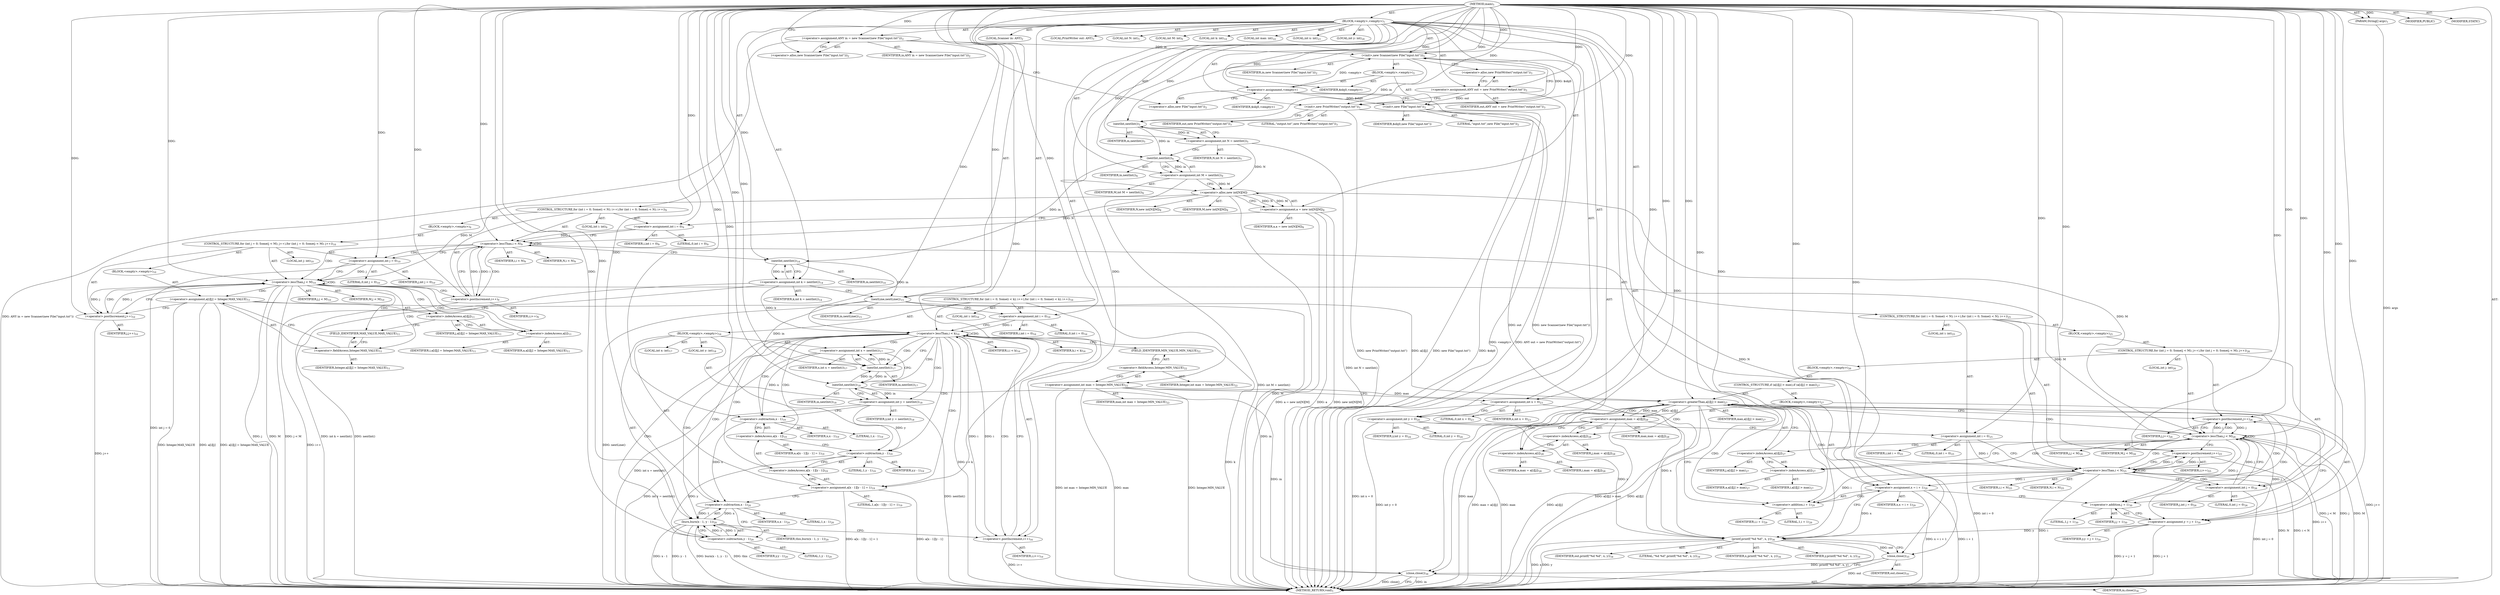 digraph "main" {  
"21" [label = <(METHOD,main)<SUB>1</SUB>> ]
"22" [label = <(PARAM,String[] args)<SUB>1</SUB>> ]
"23" [label = <(BLOCK,&lt;empty&gt;,&lt;empty&gt;)<SUB>1</SUB>> ]
"4" [label = <(LOCAL,Scanner in: ANY)<SUB>2</SUB>> ]
"24" [label = <(&lt;operator&gt;.assignment,ANY in = new Scanner(new File(&quot;input.txt&quot;)))<SUB>2</SUB>> ]
"25" [label = <(IDENTIFIER,in,ANY in = new Scanner(new File(&quot;input.txt&quot;)))<SUB>2</SUB>> ]
"26" [label = <(&lt;operator&gt;.alloc,new Scanner(new File(&quot;input.txt&quot;)))<SUB>2</SUB>> ]
"27" [label = <(&lt;init&gt;,new Scanner(new File(&quot;input.txt&quot;)))<SUB>2</SUB>> ]
"3" [label = <(IDENTIFIER,in,new Scanner(new File(&quot;input.txt&quot;)))<SUB>2</SUB>> ]
"28" [label = <(BLOCK,&lt;empty&gt;,&lt;empty&gt;)<SUB>2</SUB>> ]
"29" [label = <(&lt;operator&gt;.assignment,&lt;empty&gt;)> ]
"30" [label = <(IDENTIFIER,$obj0,&lt;empty&gt;)> ]
"31" [label = <(&lt;operator&gt;.alloc,new File(&quot;input.txt&quot;))<SUB>2</SUB>> ]
"32" [label = <(&lt;init&gt;,new File(&quot;input.txt&quot;))<SUB>2</SUB>> ]
"33" [label = <(IDENTIFIER,$obj0,new File(&quot;input.txt&quot;))> ]
"34" [label = <(LITERAL,&quot;input.txt&quot;,new File(&quot;input.txt&quot;))<SUB>2</SUB>> ]
"35" [label = <(IDENTIFIER,$obj0,&lt;empty&gt;)> ]
"6" [label = <(LOCAL,PrintWriter out: ANY)<SUB>3</SUB>> ]
"36" [label = <(&lt;operator&gt;.assignment,ANY out = new PrintWriter(&quot;output.txt&quot;))<SUB>3</SUB>> ]
"37" [label = <(IDENTIFIER,out,ANY out = new PrintWriter(&quot;output.txt&quot;))<SUB>3</SUB>> ]
"38" [label = <(&lt;operator&gt;.alloc,new PrintWriter(&quot;output.txt&quot;))<SUB>3</SUB>> ]
"39" [label = <(&lt;init&gt;,new PrintWriter(&quot;output.txt&quot;))<SUB>3</SUB>> ]
"5" [label = <(IDENTIFIER,out,new PrintWriter(&quot;output.txt&quot;))<SUB>3</SUB>> ]
"40" [label = <(LITERAL,&quot;output.txt&quot;,new PrintWriter(&quot;output.txt&quot;))<SUB>3</SUB>> ]
"41" [label = <(LOCAL,int N: int)<SUB>5</SUB>> ]
"42" [label = <(&lt;operator&gt;.assignment,int N = nextInt())<SUB>5</SUB>> ]
"43" [label = <(IDENTIFIER,N,int N = nextInt())<SUB>5</SUB>> ]
"44" [label = <(nextInt,nextInt())<SUB>5</SUB>> ]
"45" [label = <(IDENTIFIER,in,nextInt())<SUB>5</SUB>> ]
"46" [label = <(LOCAL,int M: int)<SUB>6</SUB>> ]
"47" [label = <(&lt;operator&gt;.assignment,int M = nextInt())<SUB>6</SUB>> ]
"48" [label = <(IDENTIFIER,M,int M = nextInt())<SUB>6</SUB>> ]
"49" [label = <(nextInt,nextInt())<SUB>6</SUB>> ]
"50" [label = <(IDENTIFIER,in,nextInt())<SUB>6</SUB>> ]
"51" [label = <(&lt;operator&gt;.assignment,a = new int[N][M])<SUB>8</SUB>> ]
"52" [label = <(IDENTIFIER,a,a = new int[N][M])<SUB>8</SUB>> ]
"53" [label = <(&lt;operator&gt;.alloc,new int[N][M])> ]
"54" [label = <(IDENTIFIER,N,new int[N][M])<SUB>8</SUB>> ]
"55" [label = <(IDENTIFIER,M,new int[N][M])<SUB>8</SUB>> ]
"56" [label = <(CONTROL_STRUCTURE,for (int i = 0; Some(i &lt; N); i++),for (int i = 0; Some(i &lt; N); i++))<SUB>9</SUB>> ]
"57" [label = <(LOCAL,int i: int)<SUB>9</SUB>> ]
"58" [label = <(&lt;operator&gt;.assignment,int i = 0)<SUB>9</SUB>> ]
"59" [label = <(IDENTIFIER,i,int i = 0)<SUB>9</SUB>> ]
"60" [label = <(LITERAL,0,int i = 0)<SUB>9</SUB>> ]
"61" [label = <(&lt;operator&gt;.lessThan,i &lt; N)<SUB>9</SUB>> ]
"62" [label = <(IDENTIFIER,i,i &lt; N)<SUB>9</SUB>> ]
"63" [label = <(IDENTIFIER,N,i &lt; N)<SUB>9</SUB>> ]
"64" [label = <(&lt;operator&gt;.postIncrement,i++)<SUB>9</SUB>> ]
"65" [label = <(IDENTIFIER,i,i++)<SUB>9</SUB>> ]
"66" [label = <(BLOCK,&lt;empty&gt;,&lt;empty&gt;)<SUB>9</SUB>> ]
"67" [label = <(CONTROL_STRUCTURE,for (int j = 0; Some(j &lt; M); j++),for (int j = 0; Some(j &lt; M); j++))<SUB>10</SUB>> ]
"68" [label = <(LOCAL,int j: int)<SUB>10</SUB>> ]
"69" [label = <(&lt;operator&gt;.assignment,int j = 0)<SUB>10</SUB>> ]
"70" [label = <(IDENTIFIER,j,int j = 0)<SUB>10</SUB>> ]
"71" [label = <(LITERAL,0,int j = 0)<SUB>10</SUB>> ]
"72" [label = <(&lt;operator&gt;.lessThan,j &lt; M)<SUB>10</SUB>> ]
"73" [label = <(IDENTIFIER,j,j &lt; M)<SUB>10</SUB>> ]
"74" [label = <(IDENTIFIER,M,j &lt; M)<SUB>10</SUB>> ]
"75" [label = <(&lt;operator&gt;.postIncrement,j++)<SUB>10</SUB>> ]
"76" [label = <(IDENTIFIER,j,j++)<SUB>10</SUB>> ]
"77" [label = <(BLOCK,&lt;empty&gt;,&lt;empty&gt;)<SUB>10</SUB>> ]
"78" [label = <(&lt;operator&gt;.assignment,a[i][j] = Integer.MAX_VALUE)<SUB>11</SUB>> ]
"79" [label = <(&lt;operator&gt;.indexAccess,a[i][j])<SUB>11</SUB>> ]
"80" [label = <(&lt;operator&gt;.indexAccess,a[i])<SUB>11</SUB>> ]
"81" [label = <(IDENTIFIER,a,a[i][j] = Integer.MAX_VALUE)<SUB>11</SUB>> ]
"82" [label = <(IDENTIFIER,i,a[i][j] = Integer.MAX_VALUE)<SUB>11</SUB>> ]
"83" [label = <(IDENTIFIER,j,a[i][j] = Integer.MAX_VALUE)<SUB>11</SUB>> ]
"84" [label = <(&lt;operator&gt;.fieldAccess,Integer.MAX_VALUE)<SUB>11</SUB>> ]
"85" [label = <(IDENTIFIER,Integer,a[i][j] = Integer.MAX_VALUE)<SUB>11</SUB>> ]
"86" [label = <(FIELD_IDENTIFIER,MAX_VALUE,MAX_VALUE)<SUB>11</SUB>> ]
"87" [label = <(LOCAL,int k: int)<SUB>14</SUB>> ]
"88" [label = <(&lt;operator&gt;.assignment,int k = nextInt())<SUB>14</SUB>> ]
"89" [label = <(IDENTIFIER,k,int k = nextInt())<SUB>14</SUB>> ]
"90" [label = <(nextInt,nextInt())<SUB>14</SUB>> ]
"91" [label = <(IDENTIFIER,in,nextInt())<SUB>14</SUB>> ]
"92" [label = <(nextLine,nextLine())<SUB>15</SUB>> ]
"93" [label = <(IDENTIFIER,in,nextLine())<SUB>15</SUB>> ]
"94" [label = <(CONTROL_STRUCTURE,for (int i = 0; Some(i &lt; k); i++),for (int i = 0; Some(i &lt; k); i++))<SUB>16</SUB>> ]
"95" [label = <(LOCAL,int i: int)<SUB>16</SUB>> ]
"96" [label = <(&lt;operator&gt;.assignment,int i = 0)<SUB>16</SUB>> ]
"97" [label = <(IDENTIFIER,i,int i = 0)<SUB>16</SUB>> ]
"98" [label = <(LITERAL,0,int i = 0)<SUB>16</SUB>> ]
"99" [label = <(&lt;operator&gt;.lessThan,i &lt; k)<SUB>16</SUB>> ]
"100" [label = <(IDENTIFIER,i,i &lt; k)<SUB>16</SUB>> ]
"101" [label = <(IDENTIFIER,k,i &lt; k)<SUB>16</SUB>> ]
"102" [label = <(&lt;operator&gt;.postIncrement,i++)<SUB>16</SUB>> ]
"103" [label = <(IDENTIFIER,i,i++)<SUB>16</SUB>> ]
"104" [label = <(BLOCK,&lt;empty&gt;,&lt;empty&gt;)<SUB>16</SUB>> ]
"105" [label = <(LOCAL,int x: int)<SUB>17</SUB>> ]
"106" [label = <(&lt;operator&gt;.assignment,int x = nextInt())<SUB>17</SUB>> ]
"107" [label = <(IDENTIFIER,x,int x = nextInt())<SUB>17</SUB>> ]
"108" [label = <(nextInt,nextInt())<SUB>17</SUB>> ]
"109" [label = <(IDENTIFIER,in,nextInt())<SUB>17</SUB>> ]
"110" [label = <(LOCAL,int y: int)<SUB>18</SUB>> ]
"111" [label = <(&lt;operator&gt;.assignment,int y = nextInt())<SUB>18</SUB>> ]
"112" [label = <(IDENTIFIER,y,int y = nextInt())<SUB>18</SUB>> ]
"113" [label = <(nextInt,nextInt())<SUB>18</SUB>> ]
"114" [label = <(IDENTIFIER,in,nextInt())<SUB>18</SUB>> ]
"115" [label = <(&lt;operator&gt;.assignment,a[x - 1][y - 1] = 1)<SUB>19</SUB>> ]
"116" [label = <(&lt;operator&gt;.indexAccess,a[x - 1][y - 1])<SUB>19</SUB>> ]
"117" [label = <(&lt;operator&gt;.indexAccess,a[x - 1])<SUB>19</SUB>> ]
"118" [label = <(IDENTIFIER,a,a[x - 1][y - 1] = 1)<SUB>19</SUB>> ]
"119" [label = <(&lt;operator&gt;.subtraction,x - 1)<SUB>19</SUB>> ]
"120" [label = <(IDENTIFIER,x,x - 1)<SUB>19</SUB>> ]
"121" [label = <(LITERAL,1,x - 1)<SUB>19</SUB>> ]
"122" [label = <(&lt;operator&gt;.subtraction,y - 1)<SUB>19</SUB>> ]
"123" [label = <(IDENTIFIER,y,y - 1)<SUB>19</SUB>> ]
"124" [label = <(LITERAL,1,y - 1)<SUB>19</SUB>> ]
"125" [label = <(LITERAL,1,a[x - 1][y - 1] = 1)<SUB>19</SUB>> ]
"126" [label = <(burn,burn(x - 1, y - 1))<SUB>20</SUB>> ]
"127" [label = <(IDENTIFIER,this,burn(x - 1, y - 1))<SUB>20</SUB>> ]
"128" [label = <(&lt;operator&gt;.subtraction,x - 1)<SUB>20</SUB>> ]
"129" [label = <(IDENTIFIER,x,x - 1)<SUB>20</SUB>> ]
"130" [label = <(LITERAL,1,x - 1)<SUB>20</SUB>> ]
"131" [label = <(&lt;operator&gt;.subtraction,y - 1)<SUB>20</SUB>> ]
"132" [label = <(IDENTIFIER,y,y - 1)<SUB>20</SUB>> ]
"133" [label = <(LITERAL,1,y - 1)<SUB>20</SUB>> ]
"134" [label = <(LOCAL,int max: int)<SUB>22</SUB>> ]
"135" [label = <(&lt;operator&gt;.assignment,int max = Integer.MIN_VALUE)<SUB>22</SUB>> ]
"136" [label = <(IDENTIFIER,max,int max = Integer.MIN_VALUE)<SUB>22</SUB>> ]
"137" [label = <(&lt;operator&gt;.fieldAccess,Integer.MIN_VALUE)<SUB>22</SUB>> ]
"138" [label = <(IDENTIFIER,Integer,int max = Integer.MIN_VALUE)<SUB>22</SUB>> ]
"139" [label = <(FIELD_IDENTIFIER,MIN_VALUE,MIN_VALUE)<SUB>22</SUB>> ]
"140" [label = <(LOCAL,int x: int)<SUB>23</SUB>> ]
"141" [label = <(&lt;operator&gt;.assignment,int x = 0)<SUB>23</SUB>> ]
"142" [label = <(IDENTIFIER,x,int x = 0)<SUB>23</SUB>> ]
"143" [label = <(LITERAL,0,int x = 0)<SUB>23</SUB>> ]
"144" [label = <(LOCAL,int y: int)<SUB>24</SUB>> ]
"145" [label = <(&lt;operator&gt;.assignment,int y = 0)<SUB>24</SUB>> ]
"146" [label = <(IDENTIFIER,y,int y = 0)<SUB>24</SUB>> ]
"147" [label = <(LITERAL,0,int y = 0)<SUB>24</SUB>> ]
"148" [label = <(CONTROL_STRUCTURE,for (int i = 0; Some(i &lt; N); i++),for (int i = 0; Some(i &lt; N); i++))<SUB>25</SUB>> ]
"149" [label = <(LOCAL,int i: int)<SUB>25</SUB>> ]
"150" [label = <(&lt;operator&gt;.assignment,int i = 0)<SUB>25</SUB>> ]
"151" [label = <(IDENTIFIER,i,int i = 0)<SUB>25</SUB>> ]
"152" [label = <(LITERAL,0,int i = 0)<SUB>25</SUB>> ]
"153" [label = <(&lt;operator&gt;.lessThan,i &lt; N)<SUB>25</SUB>> ]
"154" [label = <(IDENTIFIER,i,i &lt; N)<SUB>25</SUB>> ]
"155" [label = <(IDENTIFIER,N,i &lt; N)<SUB>25</SUB>> ]
"156" [label = <(&lt;operator&gt;.postIncrement,i++)<SUB>25</SUB>> ]
"157" [label = <(IDENTIFIER,i,i++)<SUB>25</SUB>> ]
"158" [label = <(BLOCK,&lt;empty&gt;,&lt;empty&gt;)<SUB>25</SUB>> ]
"159" [label = <(CONTROL_STRUCTURE,for (int j = 0; Some(j &lt; M); j++),for (int j = 0; Some(j &lt; M); j++))<SUB>26</SUB>> ]
"160" [label = <(LOCAL,int j: int)<SUB>26</SUB>> ]
"161" [label = <(&lt;operator&gt;.assignment,int j = 0)<SUB>26</SUB>> ]
"162" [label = <(IDENTIFIER,j,int j = 0)<SUB>26</SUB>> ]
"163" [label = <(LITERAL,0,int j = 0)<SUB>26</SUB>> ]
"164" [label = <(&lt;operator&gt;.lessThan,j &lt; M)<SUB>26</SUB>> ]
"165" [label = <(IDENTIFIER,j,j &lt; M)<SUB>26</SUB>> ]
"166" [label = <(IDENTIFIER,M,j &lt; M)<SUB>26</SUB>> ]
"167" [label = <(&lt;operator&gt;.postIncrement,j++)<SUB>26</SUB>> ]
"168" [label = <(IDENTIFIER,j,j++)<SUB>26</SUB>> ]
"169" [label = <(BLOCK,&lt;empty&gt;,&lt;empty&gt;)<SUB>26</SUB>> ]
"170" [label = <(CONTROL_STRUCTURE,if (a[i][j] &gt; max),if (a[i][j] &gt; max))<SUB>27</SUB>> ]
"171" [label = <(&lt;operator&gt;.greaterThan,a[i][j] &gt; max)<SUB>27</SUB>> ]
"172" [label = <(&lt;operator&gt;.indexAccess,a[i][j])<SUB>27</SUB>> ]
"173" [label = <(&lt;operator&gt;.indexAccess,a[i])<SUB>27</SUB>> ]
"174" [label = <(IDENTIFIER,a,a[i][j] &gt; max)<SUB>27</SUB>> ]
"175" [label = <(IDENTIFIER,i,a[i][j] &gt; max)<SUB>27</SUB>> ]
"176" [label = <(IDENTIFIER,j,a[i][j] &gt; max)<SUB>27</SUB>> ]
"177" [label = <(IDENTIFIER,max,a[i][j] &gt; max)<SUB>27</SUB>> ]
"178" [label = <(BLOCK,&lt;empty&gt;,&lt;empty&gt;)<SUB>27</SUB>> ]
"179" [label = <(&lt;operator&gt;.assignment,max = a[i][j])<SUB>28</SUB>> ]
"180" [label = <(IDENTIFIER,max,max = a[i][j])<SUB>28</SUB>> ]
"181" [label = <(&lt;operator&gt;.indexAccess,a[i][j])<SUB>28</SUB>> ]
"182" [label = <(&lt;operator&gt;.indexAccess,a[i])<SUB>28</SUB>> ]
"183" [label = <(IDENTIFIER,a,max = a[i][j])<SUB>28</SUB>> ]
"184" [label = <(IDENTIFIER,i,max = a[i][j])<SUB>28</SUB>> ]
"185" [label = <(IDENTIFIER,j,max = a[i][j])<SUB>28</SUB>> ]
"186" [label = <(&lt;operator&gt;.assignment,x = i + 1)<SUB>29</SUB>> ]
"187" [label = <(IDENTIFIER,x,x = i + 1)<SUB>29</SUB>> ]
"188" [label = <(&lt;operator&gt;.addition,i + 1)<SUB>29</SUB>> ]
"189" [label = <(IDENTIFIER,i,i + 1)<SUB>29</SUB>> ]
"190" [label = <(LITERAL,1,i + 1)<SUB>29</SUB>> ]
"191" [label = <(&lt;operator&gt;.assignment,y = j + 1)<SUB>30</SUB>> ]
"192" [label = <(IDENTIFIER,y,y = j + 1)<SUB>30</SUB>> ]
"193" [label = <(&lt;operator&gt;.addition,j + 1)<SUB>30</SUB>> ]
"194" [label = <(IDENTIFIER,j,j + 1)<SUB>30</SUB>> ]
"195" [label = <(LITERAL,1,j + 1)<SUB>30</SUB>> ]
"196" [label = <(printf,printf(&quot;%d %d&quot;, x, y))<SUB>34</SUB>> ]
"197" [label = <(IDENTIFIER,out,printf(&quot;%d %d&quot;, x, y))<SUB>34</SUB>> ]
"198" [label = <(LITERAL,&quot;%d %d&quot;,printf(&quot;%d %d&quot;, x, y))<SUB>34</SUB>> ]
"199" [label = <(IDENTIFIER,x,printf(&quot;%d %d&quot;, x, y))<SUB>34</SUB>> ]
"200" [label = <(IDENTIFIER,y,printf(&quot;%d %d&quot;, x, y))<SUB>34</SUB>> ]
"201" [label = <(close,close())<SUB>35</SUB>> ]
"202" [label = <(IDENTIFIER,out,close())<SUB>35</SUB>> ]
"203" [label = <(close,close())<SUB>36</SUB>> ]
"204" [label = <(IDENTIFIER,in,close())<SUB>36</SUB>> ]
"205" [label = <(MODIFIER,PUBLIC)> ]
"206" [label = <(MODIFIER,STATIC)> ]
"207" [label = <(METHOD_RETURN,void)<SUB>1</SUB>> ]
  "21" -> "22"  [ label = "AST: "] 
  "21" -> "23"  [ label = "AST: "] 
  "21" -> "205"  [ label = "AST: "] 
  "21" -> "206"  [ label = "AST: "] 
  "21" -> "207"  [ label = "AST: "] 
  "23" -> "4"  [ label = "AST: "] 
  "23" -> "24"  [ label = "AST: "] 
  "23" -> "27"  [ label = "AST: "] 
  "23" -> "6"  [ label = "AST: "] 
  "23" -> "36"  [ label = "AST: "] 
  "23" -> "39"  [ label = "AST: "] 
  "23" -> "41"  [ label = "AST: "] 
  "23" -> "42"  [ label = "AST: "] 
  "23" -> "46"  [ label = "AST: "] 
  "23" -> "47"  [ label = "AST: "] 
  "23" -> "51"  [ label = "AST: "] 
  "23" -> "56"  [ label = "AST: "] 
  "23" -> "87"  [ label = "AST: "] 
  "23" -> "88"  [ label = "AST: "] 
  "23" -> "92"  [ label = "AST: "] 
  "23" -> "94"  [ label = "AST: "] 
  "23" -> "134"  [ label = "AST: "] 
  "23" -> "135"  [ label = "AST: "] 
  "23" -> "140"  [ label = "AST: "] 
  "23" -> "141"  [ label = "AST: "] 
  "23" -> "144"  [ label = "AST: "] 
  "23" -> "145"  [ label = "AST: "] 
  "23" -> "148"  [ label = "AST: "] 
  "23" -> "196"  [ label = "AST: "] 
  "23" -> "201"  [ label = "AST: "] 
  "23" -> "203"  [ label = "AST: "] 
  "24" -> "25"  [ label = "AST: "] 
  "24" -> "26"  [ label = "AST: "] 
  "27" -> "3"  [ label = "AST: "] 
  "27" -> "28"  [ label = "AST: "] 
  "28" -> "29"  [ label = "AST: "] 
  "28" -> "32"  [ label = "AST: "] 
  "28" -> "35"  [ label = "AST: "] 
  "29" -> "30"  [ label = "AST: "] 
  "29" -> "31"  [ label = "AST: "] 
  "32" -> "33"  [ label = "AST: "] 
  "32" -> "34"  [ label = "AST: "] 
  "36" -> "37"  [ label = "AST: "] 
  "36" -> "38"  [ label = "AST: "] 
  "39" -> "5"  [ label = "AST: "] 
  "39" -> "40"  [ label = "AST: "] 
  "42" -> "43"  [ label = "AST: "] 
  "42" -> "44"  [ label = "AST: "] 
  "44" -> "45"  [ label = "AST: "] 
  "47" -> "48"  [ label = "AST: "] 
  "47" -> "49"  [ label = "AST: "] 
  "49" -> "50"  [ label = "AST: "] 
  "51" -> "52"  [ label = "AST: "] 
  "51" -> "53"  [ label = "AST: "] 
  "53" -> "54"  [ label = "AST: "] 
  "53" -> "55"  [ label = "AST: "] 
  "56" -> "57"  [ label = "AST: "] 
  "56" -> "58"  [ label = "AST: "] 
  "56" -> "61"  [ label = "AST: "] 
  "56" -> "64"  [ label = "AST: "] 
  "56" -> "66"  [ label = "AST: "] 
  "58" -> "59"  [ label = "AST: "] 
  "58" -> "60"  [ label = "AST: "] 
  "61" -> "62"  [ label = "AST: "] 
  "61" -> "63"  [ label = "AST: "] 
  "64" -> "65"  [ label = "AST: "] 
  "66" -> "67"  [ label = "AST: "] 
  "67" -> "68"  [ label = "AST: "] 
  "67" -> "69"  [ label = "AST: "] 
  "67" -> "72"  [ label = "AST: "] 
  "67" -> "75"  [ label = "AST: "] 
  "67" -> "77"  [ label = "AST: "] 
  "69" -> "70"  [ label = "AST: "] 
  "69" -> "71"  [ label = "AST: "] 
  "72" -> "73"  [ label = "AST: "] 
  "72" -> "74"  [ label = "AST: "] 
  "75" -> "76"  [ label = "AST: "] 
  "77" -> "78"  [ label = "AST: "] 
  "78" -> "79"  [ label = "AST: "] 
  "78" -> "84"  [ label = "AST: "] 
  "79" -> "80"  [ label = "AST: "] 
  "79" -> "83"  [ label = "AST: "] 
  "80" -> "81"  [ label = "AST: "] 
  "80" -> "82"  [ label = "AST: "] 
  "84" -> "85"  [ label = "AST: "] 
  "84" -> "86"  [ label = "AST: "] 
  "88" -> "89"  [ label = "AST: "] 
  "88" -> "90"  [ label = "AST: "] 
  "90" -> "91"  [ label = "AST: "] 
  "92" -> "93"  [ label = "AST: "] 
  "94" -> "95"  [ label = "AST: "] 
  "94" -> "96"  [ label = "AST: "] 
  "94" -> "99"  [ label = "AST: "] 
  "94" -> "102"  [ label = "AST: "] 
  "94" -> "104"  [ label = "AST: "] 
  "96" -> "97"  [ label = "AST: "] 
  "96" -> "98"  [ label = "AST: "] 
  "99" -> "100"  [ label = "AST: "] 
  "99" -> "101"  [ label = "AST: "] 
  "102" -> "103"  [ label = "AST: "] 
  "104" -> "105"  [ label = "AST: "] 
  "104" -> "106"  [ label = "AST: "] 
  "104" -> "110"  [ label = "AST: "] 
  "104" -> "111"  [ label = "AST: "] 
  "104" -> "115"  [ label = "AST: "] 
  "104" -> "126"  [ label = "AST: "] 
  "106" -> "107"  [ label = "AST: "] 
  "106" -> "108"  [ label = "AST: "] 
  "108" -> "109"  [ label = "AST: "] 
  "111" -> "112"  [ label = "AST: "] 
  "111" -> "113"  [ label = "AST: "] 
  "113" -> "114"  [ label = "AST: "] 
  "115" -> "116"  [ label = "AST: "] 
  "115" -> "125"  [ label = "AST: "] 
  "116" -> "117"  [ label = "AST: "] 
  "116" -> "122"  [ label = "AST: "] 
  "117" -> "118"  [ label = "AST: "] 
  "117" -> "119"  [ label = "AST: "] 
  "119" -> "120"  [ label = "AST: "] 
  "119" -> "121"  [ label = "AST: "] 
  "122" -> "123"  [ label = "AST: "] 
  "122" -> "124"  [ label = "AST: "] 
  "126" -> "127"  [ label = "AST: "] 
  "126" -> "128"  [ label = "AST: "] 
  "126" -> "131"  [ label = "AST: "] 
  "128" -> "129"  [ label = "AST: "] 
  "128" -> "130"  [ label = "AST: "] 
  "131" -> "132"  [ label = "AST: "] 
  "131" -> "133"  [ label = "AST: "] 
  "135" -> "136"  [ label = "AST: "] 
  "135" -> "137"  [ label = "AST: "] 
  "137" -> "138"  [ label = "AST: "] 
  "137" -> "139"  [ label = "AST: "] 
  "141" -> "142"  [ label = "AST: "] 
  "141" -> "143"  [ label = "AST: "] 
  "145" -> "146"  [ label = "AST: "] 
  "145" -> "147"  [ label = "AST: "] 
  "148" -> "149"  [ label = "AST: "] 
  "148" -> "150"  [ label = "AST: "] 
  "148" -> "153"  [ label = "AST: "] 
  "148" -> "156"  [ label = "AST: "] 
  "148" -> "158"  [ label = "AST: "] 
  "150" -> "151"  [ label = "AST: "] 
  "150" -> "152"  [ label = "AST: "] 
  "153" -> "154"  [ label = "AST: "] 
  "153" -> "155"  [ label = "AST: "] 
  "156" -> "157"  [ label = "AST: "] 
  "158" -> "159"  [ label = "AST: "] 
  "159" -> "160"  [ label = "AST: "] 
  "159" -> "161"  [ label = "AST: "] 
  "159" -> "164"  [ label = "AST: "] 
  "159" -> "167"  [ label = "AST: "] 
  "159" -> "169"  [ label = "AST: "] 
  "161" -> "162"  [ label = "AST: "] 
  "161" -> "163"  [ label = "AST: "] 
  "164" -> "165"  [ label = "AST: "] 
  "164" -> "166"  [ label = "AST: "] 
  "167" -> "168"  [ label = "AST: "] 
  "169" -> "170"  [ label = "AST: "] 
  "170" -> "171"  [ label = "AST: "] 
  "170" -> "178"  [ label = "AST: "] 
  "171" -> "172"  [ label = "AST: "] 
  "171" -> "177"  [ label = "AST: "] 
  "172" -> "173"  [ label = "AST: "] 
  "172" -> "176"  [ label = "AST: "] 
  "173" -> "174"  [ label = "AST: "] 
  "173" -> "175"  [ label = "AST: "] 
  "178" -> "179"  [ label = "AST: "] 
  "178" -> "186"  [ label = "AST: "] 
  "178" -> "191"  [ label = "AST: "] 
  "179" -> "180"  [ label = "AST: "] 
  "179" -> "181"  [ label = "AST: "] 
  "181" -> "182"  [ label = "AST: "] 
  "181" -> "185"  [ label = "AST: "] 
  "182" -> "183"  [ label = "AST: "] 
  "182" -> "184"  [ label = "AST: "] 
  "186" -> "187"  [ label = "AST: "] 
  "186" -> "188"  [ label = "AST: "] 
  "188" -> "189"  [ label = "AST: "] 
  "188" -> "190"  [ label = "AST: "] 
  "191" -> "192"  [ label = "AST: "] 
  "191" -> "193"  [ label = "AST: "] 
  "193" -> "194"  [ label = "AST: "] 
  "193" -> "195"  [ label = "AST: "] 
  "196" -> "197"  [ label = "AST: "] 
  "196" -> "198"  [ label = "AST: "] 
  "196" -> "199"  [ label = "AST: "] 
  "196" -> "200"  [ label = "AST: "] 
  "201" -> "202"  [ label = "AST: "] 
  "203" -> "204"  [ label = "AST: "] 
  "24" -> "31"  [ label = "CFG: "] 
  "27" -> "38"  [ label = "CFG: "] 
  "36" -> "39"  [ label = "CFG: "] 
  "39" -> "44"  [ label = "CFG: "] 
  "42" -> "49"  [ label = "CFG: "] 
  "47" -> "53"  [ label = "CFG: "] 
  "51" -> "58"  [ label = "CFG: "] 
  "88" -> "92"  [ label = "CFG: "] 
  "92" -> "96"  [ label = "CFG: "] 
  "135" -> "141"  [ label = "CFG: "] 
  "141" -> "145"  [ label = "CFG: "] 
  "145" -> "150"  [ label = "CFG: "] 
  "196" -> "201"  [ label = "CFG: "] 
  "201" -> "203"  [ label = "CFG: "] 
  "203" -> "207"  [ label = "CFG: "] 
  "26" -> "24"  [ label = "CFG: "] 
  "38" -> "36"  [ label = "CFG: "] 
  "44" -> "42"  [ label = "CFG: "] 
  "49" -> "47"  [ label = "CFG: "] 
  "53" -> "51"  [ label = "CFG: "] 
  "58" -> "61"  [ label = "CFG: "] 
  "61" -> "69"  [ label = "CFG: "] 
  "61" -> "90"  [ label = "CFG: "] 
  "64" -> "61"  [ label = "CFG: "] 
  "90" -> "88"  [ label = "CFG: "] 
  "96" -> "99"  [ label = "CFG: "] 
  "99" -> "108"  [ label = "CFG: "] 
  "99" -> "139"  [ label = "CFG: "] 
  "102" -> "99"  [ label = "CFG: "] 
  "137" -> "135"  [ label = "CFG: "] 
  "150" -> "153"  [ label = "CFG: "] 
  "153" -> "161"  [ label = "CFG: "] 
  "153" -> "196"  [ label = "CFG: "] 
  "156" -> "153"  [ label = "CFG: "] 
  "29" -> "32"  [ label = "CFG: "] 
  "32" -> "27"  [ label = "CFG: "] 
  "106" -> "113"  [ label = "CFG: "] 
  "111" -> "119"  [ label = "CFG: "] 
  "115" -> "128"  [ label = "CFG: "] 
  "126" -> "102"  [ label = "CFG: "] 
  "139" -> "137"  [ label = "CFG: "] 
  "31" -> "29"  [ label = "CFG: "] 
  "69" -> "72"  [ label = "CFG: "] 
  "72" -> "80"  [ label = "CFG: "] 
  "72" -> "64"  [ label = "CFG: "] 
  "75" -> "72"  [ label = "CFG: "] 
  "108" -> "106"  [ label = "CFG: "] 
  "113" -> "111"  [ label = "CFG: "] 
  "116" -> "115"  [ label = "CFG: "] 
  "128" -> "131"  [ label = "CFG: "] 
  "131" -> "126"  [ label = "CFG: "] 
  "161" -> "164"  [ label = "CFG: "] 
  "164" -> "173"  [ label = "CFG: "] 
  "164" -> "156"  [ label = "CFG: "] 
  "167" -> "164"  [ label = "CFG: "] 
  "78" -> "75"  [ label = "CFG: "] 
  "117" -> "122"  [ label = "CFG: "] 
  "122" -> "116"  [ label = "CFG: "] 
  "79" -> "86"  [ label = "CFG: "] 
  "84" -> "78"  [ label = "CFG: "] 
  "119" -> "117"  [ label = "CFG: "] 
  "171" -> "182"  [ label = "CFG: "] 
  "171" -> "167"  [ label = "CFG: "] 
  "80" -> "79"  [ label = "CFG: "] 
  "86" -> "84"  [ label = "CFG: "] 
  "172" -> "171"  [ label = "CFG: "] 
  "179" -> "188"  [ label = "CFG: "] 
  "186" -> "193"  [ label = "CFG: "] 
  "191" -> "167"  [ label = "CFG: "] 
  "173" -> "172"  [ label = "CFG: "] 
  "181" -> "179"  [ label = "CFG: "] 
  "188" -> "186"  [ label = "CFG: "] 
  "193" -> "191"  [ label = "CFG: "] 
  "182" -> "181"  [ label = "CFG: "] 
  "21" -> "26"  [ label = "CFG: "] 
  "22" -> "207"  [ label = "DDG: args"] 
  "24" -> "207"  [ label = "DDG: ANY in = new Scanner(new File(&quot;input.txt&quot;))"] 
  "29" -> "207"  [ label = "DDG: &lt;empty&gt;"] 
  "32" -> "207"  [ label = "DDG: $obj0"] 
  "32" -> "207"  [ label = "DDG: new File(&quot;input.txt&quot;)"] 
  "27" -> "207"  [ label = "DDG: new Scanner(new File(&quot;input.txt&quot;))"] 
  "36" -> "207"  [ label = "DDG: ANY out = new PrintWriter(&quot;output.txt&quot;)"] 
  "39" -> "207"  [ label = "DDG: new PrintWriter(&quot;output.txt&quot;)"] 
  "42" -> "207"  [ label = "DDG: int N = nextInt()"] 
  "47" -> "207"  [ label = "DDG: int M = nextInt()"] 
  "51" -> "207"  [ label = "DDG: a"] 
  "53" -> "207"  [ label = "DDG: M"] 
  "51" -> "207"  [ label = "DDG: new int[N][M]"] 
  "51" -> "207"  [ label = "DDG: a = new int[N][M]"] 
  "88" -> "207"  [ label = "DDG: nextInt()"] 
  "88" -> "207"  [ label = "DDG: int k = nextInt()"] 
  "92" -> "207"  [ label = "DDG: nextLine()"] 
  "99" -> "207"  [ label = "DDG: k"] 
  "99" -> "207"  [ label = "DDG: i &lt; k"] 
  "135" -> "207"  [ label = "DDG: max"] 
  "135" -> "207"  [ label = "DDG: Integer.MIN_VALUE"] 
  "135" -> "207"  [ label = "DDG: int max = Integer.MIN_VALUE"] 
  "141" -> "207"  [ label = "DDG: int x = 0"] 
  "145" -> "207"  [ label = "DDG: int y = 0"] 
  "150" -> "207"  [ label = "DDG: int i = 0"] 
  "153" -> "207"  [ label = "DDG: i"] 
  "153" -> "207"  [ label = "DDG: N"] 
  "153" -> "207"  [ label = "DDG: i &lt; N"] 
  "196" -> "207"  [ label = "DDG: x"] 
  "196" -> "207"  [ label = "DDG: y"] 
  "196" -> "207"  [ label = "DDG: printf(&quot;%d %d&quot;, x, y)"] 
  "201" -> "207"  [ label = "DDG: out"] 
  "203" -> "207"  [ label = "DDG: in"] 
  "203" -> "207"  [ label = "DDG: close()"] 
  "161" -> "207"  [ label = "DDG: int j = 0"] 
  "164" -> "207"  [ label = "DDG: j"] 
  "164" -> "207"  [ label = "DDG: M"] 
  "164" -> "207"  [ label = "DDG: j &lt; M"] 
  "156" -> "207"  [ label = "DDG: i++"] 
  "171" -> "207"  [ label = "DDG: a[i][j]"] 
  "171" -> "207"  [ label = "DDG: max"] 
  "171" -> "207"  [ label = "DDG: a[i][j] &gt; max"] 
  "179" -> "207"  [ label = "DDG: max"] 
  "179" -> "207"  [ label = "DDG: a[i][j]"] 
  "179" -> "207"  [ label = "DDG: max = a[i][j]"] 
  "186" -> "207"  [ label = "DDG: i + 1"] 
  "186" -> "207"  [ label = "DDG: x = i + 1"] 
  "191" -> "207"  [ label = "DDG: j + 1"] 
  "191" -> "207"  [ label = "DDG: y = j + 1"] 
  "167" -> "207"  [ label = "DDG: j++"] 
  "106" -> "207"  [ label = "DDG: int x = nextInt()"] 
  "111" -> "207"  [ label = "DDG: nextInt()"] 
  "111" -> "207"  [ label = "DDG: int y = nextInt()"] 
  "115" -> "207"  [ label = "DDG: a[x - 1][y - 1]"] 
  "115" -> "207"  [ label = "DDG: a[x - 1][y - 1] = 1"] 
  "126" -> "207"  [ label = "DDG: x - 1"] 
  "126" -> "207"  [ label = "DDG: y - 1"] 
  "126" -> "207"  [ label = "DDG: burn(x - 1, y - 1)"] 
  "102" -> "207"  [ label = "DDG: i++"] 
  "69" -> "207"  [ label = "DDG: int j = 0"] 
  "72" -> "207"  [ label = "DDG: j"] 
  "72" -> "207"  [ label = "DDG: M"] 
  "72" -> "207"  [ label = "DDG: j &lt; M"] 
  "64" -> "207"  [ label = "DDG: i++"] 
  "78" -> "207"  [ label = "DDG: a[i][j]"] 
  "78" -> "207"  [ label = "DDG: Integer.MAX_VALUE"] 
  "78" -> "207"  [ label = "DDG: a[i][j] = Integer.MAX_VALUE"] 
  "75" -> "207"  [ label = "DDG: j++"] 
  "126" -> "207"  [ label = "DDG: this"] 
  "21" -> "22"  [ label = "DDG: "] 
  "21" -> "24"  [ label = "DDG: "] 
  "21" -> "36"  [ label = "DDG: "] 
  "44" -> "42"  [ label = "DDG: in"] 
  "49" -> "47"  [ label = "DDG: in"] 
  "53" -> "51"  [ label = "DDG: N"] 
  "53" -> "51"  [ label = "DDG: M"] 
  "90" -> "88"  [ label = "DDG: in"] 
  "21" -> "141"  [ label = "DDG: "] 
  "21" -> "145"  [ label = "DDG: "] 
  "24" -> "27"  [ label = "DDG: in"] 
  "21" -> "27"  [ label = "DDG: "] 
  "29" -> "27"  [ label = "DDG: &lt;empty&gt;"] 
  "32" -> "27"  [ label = "DDG: $obj0"] 
  "36" -> "39"  [ label = "DDG: out"] 
  "21" -> "39"  [ label = "DDG: "] 
  "21" -> "58"  [ label = "DDG: "] 
  "90" -> "92"  [ label = "DDG: in"] 
  "21" -> "92"  [ label = "DDG: "] 
  "21" -> "96"  [ label = "DDG: "] 
  "21" -> "150"  [ label = "DDG: "] 
  "39" -> "196"  [ label = "DDG: out"] 
  "21" -> "196"  [ label = "DDG: "] 
  "141" -> "196"  [ label = "DDG: x"] 
  "186" -> "196"  [ label = "DDG: x"] 
  "145" -> "196"  [ label = "DDG: y"] 
  "191" -> "196"  [ label = "DDG: y"] 
  "196" -> "201"  [ label = "DDG: out"] 
  "21" -> "201"  [ label = "DDG: "] 
  "92" -> "203"  [ label = "DDG: in"] 
  "113" -> "203"  [ label = "DDG: in"] 
  "21" -> "203"  [ label = "DDG: "] 
  "21" -> "29"  [ label = "DDG: "] 
  "21" -> "35"  [ label = "DDG: "] 
  "27" -> "44"  [ label = "DDG: in"] 
  "21" -> "44"  [ label = "DDG: "] 
  "44" -> "49"  [ label = "DDG: in"] 
  "21" -> "49"  [ label = "DDG: "] 
  "42" -> "53"  [ label = "DDG: N"] 
  "21" -> "53"  [ label = "DDG: "] 
  "47" -> "53"  [ label = "DDG: M"] 
  "58" -> "61"  [ label = "DDG: i"] 
  "64" -> "61"  [ label = "DDG: i"] 
  "21" -> "61"  [ label = "DDG: "] 
  "53" -> "61"  [ label = "DDG: N"] 
  "61" -> "64"  [ label = "DDG: i"] 
  "21" -> "64"  [ label = "DDG: "] 
  "49" -> "90"  [ label = "DDG: in"] 
  "21" -> "90"  [ label = "DDG: "] 
  "96" -> "99"  [ label = "DDG: i"] 
  "102" -> "99"  [ label = "DDG: i"] 
  "21" -> "99"  [ label = "DDG: "] 
  "88" -> "99"  [ label = "DDG: k"] 
  "99" -> "102"  [ label = "DDG: i"] 
  "21" -> "102"  [ label = "DDG: "] 
  "108" -> "106"  [ label = "DDG: in"] 
  "113" -> "111"  [ label = "DDG: in"] 
  "21" -> "115"  [ label = "DDG: "] 
  "150" -> "153"  [ label = "DDG: i"] 
  "156" -> "153"  [ label = "DDG: i"] 
  "21" -> "153"  [ label = "DDG: "] 
  "61" -> "153"  [ label = "DDG: N"] 
  "153" -> "156"  [ label = "DDG: i"] 
  "21" -> "156"  [ label = "DDG: "] 
  "29" -> "32"  [ label = "DDG: $obj0"] 
  "21" -> "32"  [ label = "DDG: "] 
  "21" -> "69"  [ label = "DDG: "] 
  "21" -> "126"  [ label = "DDG: "] 
  "128" -> "126"  [ label = "DDG: x"] 
  "128" -> "126"  [ label = "DDG: 1"] 
  "131" -> "126"  [ label = "DDG: y"] 
  "131" -> "126"  [ label = "DDG: 1"] 
  "21" -> "161"  [ label = "DDG: "] 
  "69" -> "72"  [ label = "DDG: j"] 
  "75" -> "72"  [ label = "DDG: j"] 
  "21" -> "72"  [ label = "DDG: "] 
  "53" -> "72"  [ label = "DDG: M"] 
  "72" -> "75"  [ label = "DDG: j"] 
  "21" -> "75"  [ label = "DDG: "] 
  "92" -> "108"  [ label = "DDG: in"] 
  "113" -> "108"  [ label = "DDG: in"] 
  "21" -> "108"  [ label = "DDG: "] 
  "108" -> "113"  [ label = "DDG: in"] 
  "21" -> "113"  [ label = "DDG: "] 
  "119" -> "128"  [ label = "DDG: x"] 
  "21" -> "128"  [ label = "DDG: "] 
  "122" -> "131"  [ label = "DDG: y"] 
  "21" -> "131"  [ label = "DDG: "] 
  "161" -> "164"  [ label = "DDG: j"] 
  "167" -> "164"  [ label = "DDG: j"] 
  "21" -> "164"  [ label = "DDG: "] 
  "53" -> "164"  [ label = "DDG: M"] 
  "72" -> "164"  [ label = "DDG: M"] 
  "164" -> "167"  [ label = "DDG: j"] 
  "21" -> "167"  [ label = "DDG: "] 
  "111" -> "122"  [ label = "DDG: y"] 
  "21" -> "122"  [ label = "DDG: "] 
  "106" -> "119"  [ label = "DDG: x"] 
  "21" -> "119"  [ label = "DDG: "] 
  "78" -> "171"  [ label = "DDG: a[i][j]"] 
  "135" -> "171"  [ label = "DDG: max"] 
  "179" -> "171"  [ label = "DDG: max"] 
  "21" -> "171"  [ label = "DDG: "] 
  "171" -> "179"  [ label = "DDG: a[i][j]"] 
  "153" -> "186"  [ label = "DDG: i"] 
  "21" -> "186"  [ label = "DDG: "] 
  "164" -> "191"  [ label = "DDG: j"] 
  "21" -> "191"  [ label = "DDG: "] 
  "153" -> "188"  [ label = "DDG: i"] 
  "21" -> "188"  [ label = "DDG: "] 
  "164" -> "193"  [ label = "DDG: j"] 
  "21" -> "193"  [ label = "DDG: "] 
  "61" -> "64"  [ label = "CDG: "] 
  "61" -> "72"  [ label = "CDG: "] 
  "61" -> "69"  [ label = "CDG: "] 
  "61" -> "61"  [ label = "CDG: "] 
  "99" -> "115"  [ label = "CDG: "] 
  "99" -> "113"  [ label = "CDG: "] 
  "99" -> "116"  [ label = "CDG: "] 
  "99" -> "122"  [ label = "CDG: "] 
  "99" -> "99"  [ label = "CDG: "] 
  "99" -> "128"  [ label = "CDG: "] 
  "99" -> "102"  [ label = "CDG: "] 
  "99" -> "131"  [ label = "CDG: "] 
  "99" -> "119"  [ label = "CDG: "] 
  "99" -> "106"  [ label = "CDG: "] 
  "99" -> "126"  [ label = "CDG: "] 
  "99" -> "117"  [ label = "CDG: "] 
  "99" -> "108"  [ label = "CDG: "] 
  "99" -> "111"  [ label = "CDG: "] 
  "153" -> "161"  [ label = "CDG: "] 
  "153" -> "153"  [ label = "CDG: "] 
  "153" -> "164"  [ label = "CDG: "] 
  "153" -> "156"  [ label = "CDG: "] 
  "72" -> "75"  [ label = "CDG: "] 
  "72" -> "84"  [ label = "CDG: "] 
  "72" -> "72"  [ label = "CDG: "] 
  "72" -> "79"  [ label = "CDG: "] 
  "72" -> "80"  [ label = "CDG: "] 
  "72" -> "78"  [ label = "CDG: "] 
  "72" -> "86"  [ label = "CDG: "] 
  "164" -> "167"  [ label = "CDG: "] 
  "164" -> "173"  [ label = "CDG: "] 
  "164" -> "164"  [ label = "CDG: "] 
  "164" -> "171"  [ label = "CDG: "] 
  "164" -> "172"  [ label = "CDG: "] 
  "171" -> "188"  [ label = "CDG: "] 
  "171" -> "193"  [ label = "CDG: "] 
  "171" -> "179"  [ label = "CDG: "] 
  "171" -> "181"  [ label = "CDG: "] 
  "171" -> "191"  [ label = "CDG: "] 
  "171" -> "182"  [ label = "CDG: "] 
  "171" -> "186"  [ label = "CDG: "] 
}
